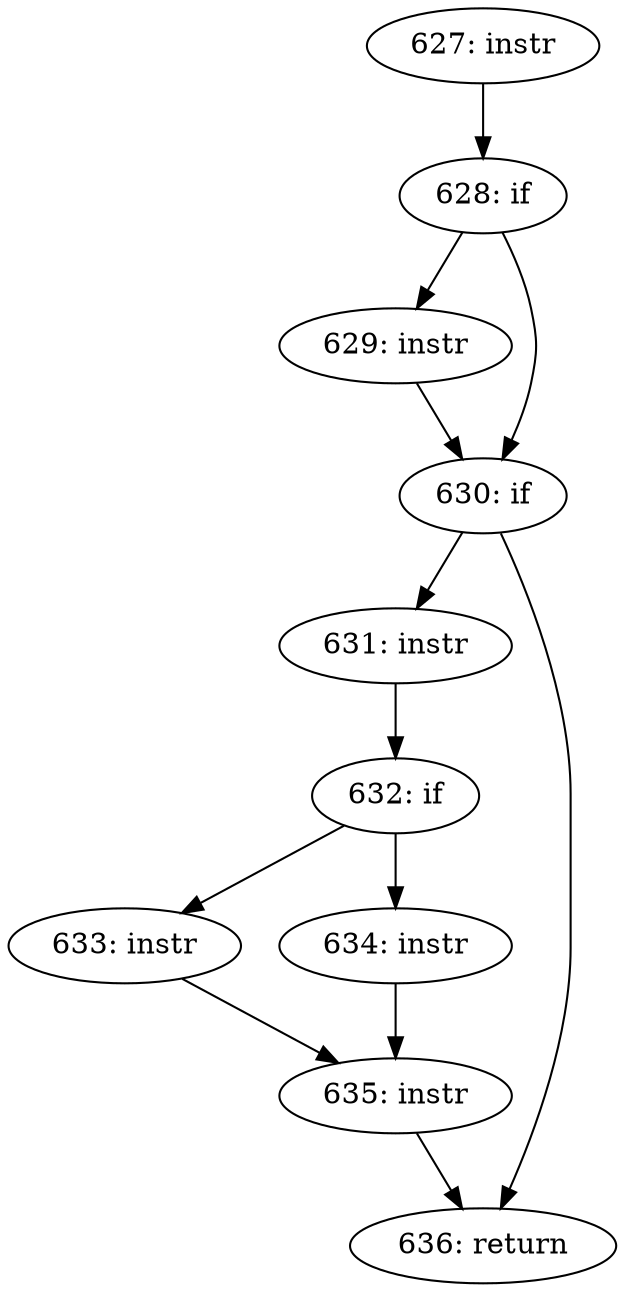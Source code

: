 digraph CFG_tcp_fixup_rcvbuf {
627 [label="627: instr"]
	627 -> 628
628 [label="628: if"]
	628 -> 629
	628 -> 630
629 [label="629: instr"]
	629 -> 630
630 [label="630: if"]
	630 -> 631
	630 -> 636
631 [label="631: instr"]
	631 -> 632
632 [label="632: if"]
	632 -> 633
	632 -> 634
633 [label="633: instr"]
	633 -> 635
634 [label="634: instr"]
	634 -> 635
635 [label="635: instr"]
	635 -> 636
636 [label="636: return"]
	
}
